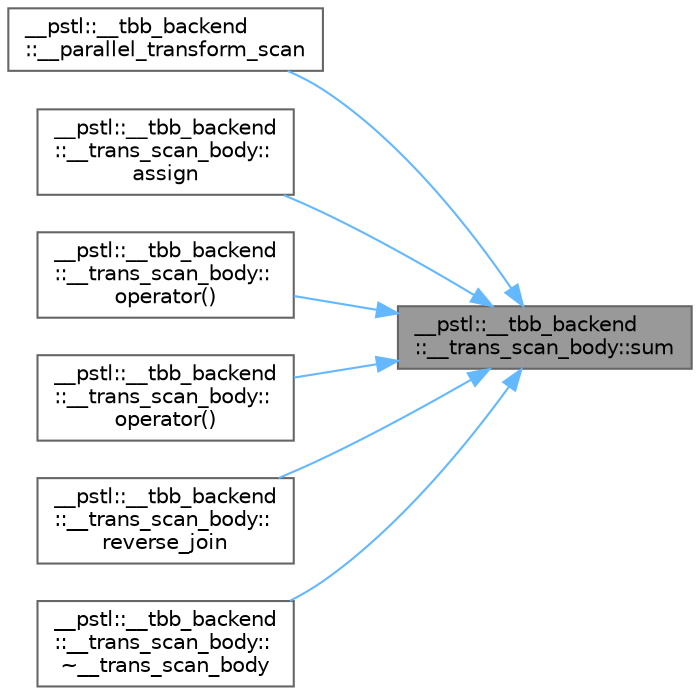 digraph "__pstl::__tbb_backend::__trans_scan_body::sum"
{
 // LATEX_PDF_SIZE
  bgcolor="transparent";
  edge [fontname=Helvetica,fontsize=10,labelfontname=Helvetica,labelfontsize=10];
  node [fontname=Helvetica,fontsize=10,shape=box,height=0.2,width=0.4];
  rankdir="RL";
  Node1 [id="Node000001",label="__pstl::__tbb_backend\l::__trans_scan_body::sum",height=0.2,width=0.4,color="gray40", fillcolor="grey60", style="filled", fontcolor="black",tooltip=" "];
  Node1 -> Node2 [id="edge13_Node000001_Node000002",dir="back",color="steelblue1",style="solid",tooltip=" "];
  Node2 [id="Node000002",label="__pstl::__tbb_backend\l::__parallel_transform_scan",height=0.2,width=0.4,color="grey40", fillcolor="white", style="filled",URL="$namespace____pstl_1_1____tbb__backend.html#a35e5a2ca33d8474d4f761aefdc3c4b2e",tooltip=" "];
  Node1 -> Node3 [id="edge14_Node000001_Node000003",dir="back",color="steelblue1",style="solid",tooltip=" "];
  Node3 [id="Node000003",label="__pstl::__tbb_backend\l::__trans_scan_body::\lassign",height=0.2,width=0.4,color="grey40", fillcolor="white", style="filled",URL="$class____pstl_1_1____tbb__backend_1_1____trans__scan__body.html#a681d5787ca9790c092d75fb6aa785c81",tooltip=" "];
  Node1 -> Node4 [id="edge15_Node000001_Node000004",dir="back",color="steelblue1",style="solid",tooltip=" "];
  Node4 [id="Node000004",label="__pstl::__tbb_backend\l::__trans_scan_body::\loperator()",height=0.2,width=0.4,color="grey40", fillcolor="white", style="filled",URL="$class____pstl_1_1____tbb__backend_1_1____trans__scan__body.html#ae9ce20cfda9bcb20c4f408980bae8c47",tooltip=" "];
  Node1 -> Node5 [id="edge16_Node000001_Node000005",dir="back",color="steelblue1",style="solid",tooltip=" "];
  Node5 [id="Node000005",label="__pstl::__tbb_backend\l::__trans_scan_body::\loperator()",height=0.2,width=0.4,color="grey40", fillcolor="white", style="filled",URL="$class____pstl_1_1____tbb__backend_1_1____trans__scan__body.html#a3652e3ac03fbcd23b6cf24af26ed717c",tooltip=" "];
  Node1 -> Node6 [id="edge17_Node000001_Node000006",dir="back",color="steelblue1",style="solid",tooltip=" "];
  Node6 [id="Node000006",label="__pstl::__tbb_backend\l::__trans_scan_body::\lreverse_join",height=0.2,width=0.4,color="grey40", fillcolor="white", style="filled",URL="$class____pstl_1_1____tbb__backend_1_1____trans__scan__body.html#ae334325251e954c93bc2a5e8dc1fff73",tooltip=" "];
  Node1 -> Node7 [id="edge18_Node000001_Node000007",dir="back",color="steelblue1",style="solid",tooltip=" "];
  Node7 [id="Node000007",label="__pstl::__tbb_backend\l::__trans_scan_body::\l~__trans_scan_body",height=0.2,width=0.4,color="grey40", fillcolor="white", style="filled",URL="$class____pstl_1_1____tbb__backend_1_1____trans__scan__body.html#aa9c4cdcb54c7a048d745fb16606039f5",tooltip=" "];
}
